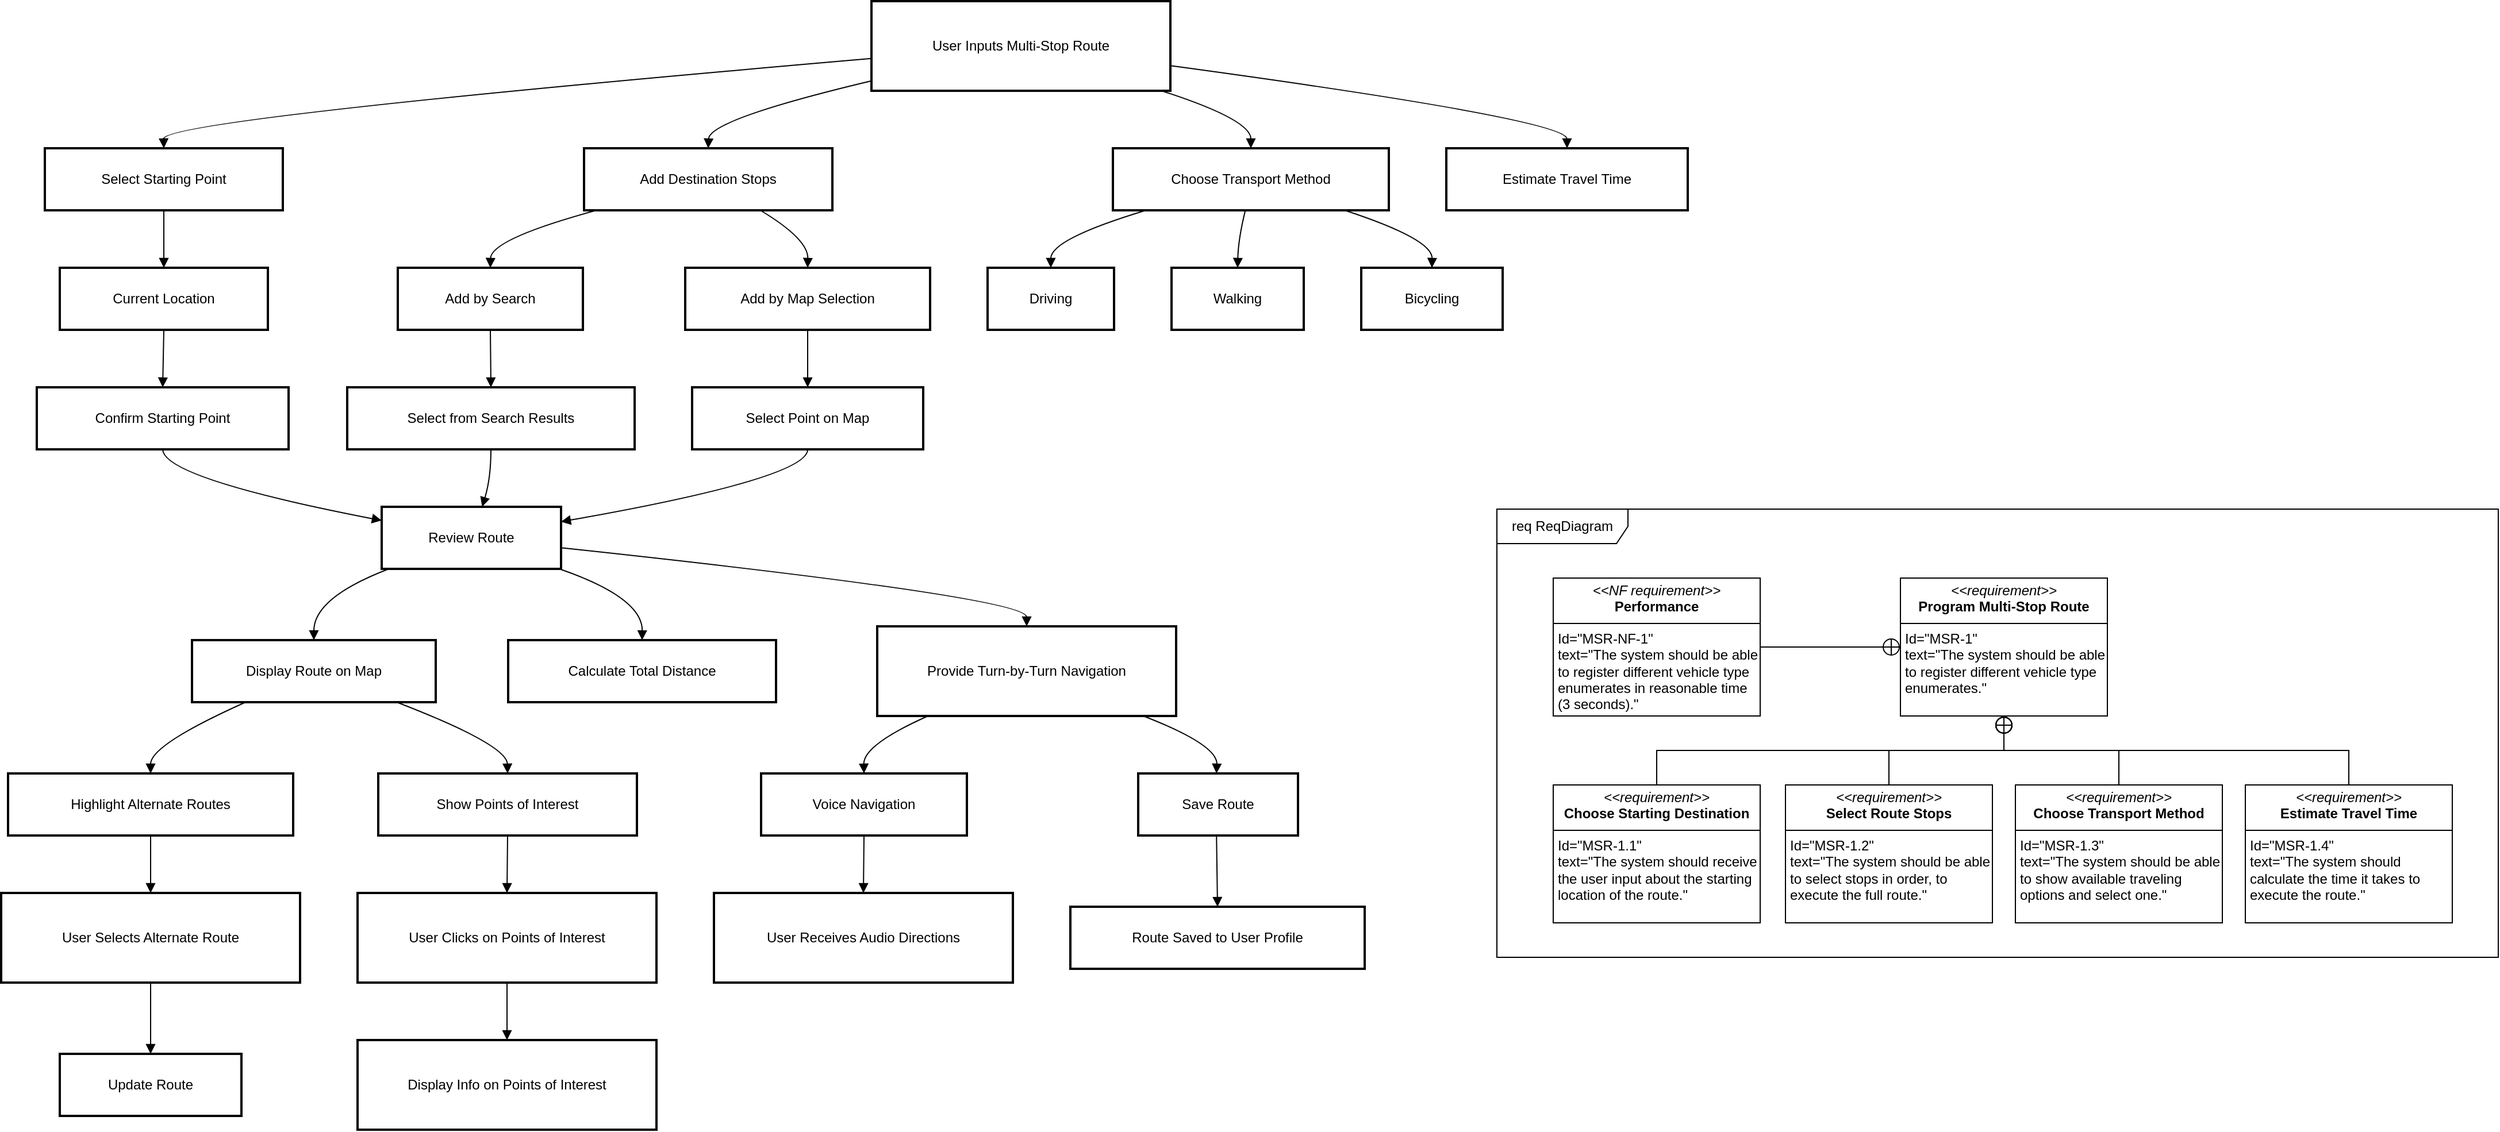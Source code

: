 <mxfile version="26.2.12">
  <diagram name="Página-1" id="xsrb5iJu20GzeG8j-Rk5">
    <mxGraphModel dx="1491" dy="764" grid="1" gridSize="10" guides="1" tooltips="1" connect="1" arrows="1" fold="1" page="1" pageScale="1" pageWidth="827" pageHeight="1169" math="0" shadow="0">
      <root>
        <mxCell id="0" />
        <mxCell id="1" parent="0" />
        <mxCell id="2" value="User Inputs Multi-Stop Route" style="whiteSpace=wrap;strokeWidth=2;" parent="1" vertex="1">
          <mxGeometry x="765" y="8" width="260" height="78" as="geometry" />
        </mxCell>
        <mxCell id="3" value="Select Starting Point" style="whiteSpace=wrap;strokeWidth=2;" parent="1" vertex="1">
          <mxGeometry x="46" y="136" width="207" height="54" as="geometry" />
        </mxCell>
        <mxCell id="4" value="Add Destination Stops" style="whiteSpace=wrap;strokeWidth=2;" parent="1" vertex="1">
          <mxGeometry x="515" y="136" width="216" height="54" as="geometry" />
        </mxCell>
        <mxCell id="5" value="Choose Transport Method" style="whiteSpace=wrap;strokeWidth=2;" parent="1" vertex="1">
          <mxGeometry x="975" y="136" width="240" height="54" as="geometry" />
        </mxCell>
        <mxCell id="6" value="Estimate Travel Time" style="whiteSpace=wrap;strokeWidth=2;" parent="1" vertex="1">
          <mxGeometry x="1265" y="136" width="210" height="54" as="geometry" />
        </mxCell>
        <mxCell id="7" value="Current Location" style="whiteSpace=wrap;strokeWidth=2;" parent="1" vertex="1">
          <mxGeometry x="59" y="240" width="181" height="54" as="geometry" />
        </mxCell>
        <mxCell id="8" value="Add by Search" style="whiteSpace=wrap;strokeWidth=2;" parent="1" vertex="1">
          <mxGeometry x="353" y="240" width="161" height="54" as="geometry" />
        </mxCell>
        <mxCell id="9" value="Add by Map Selection" style="whiteSpace=wrap;strokeWidth=2;" parent="1" vertex="1">
          <mxGeometry x="603" y="240" width="213" height="54" as="geometry" />
        </mxCell>
        <mxCell id="10" value="Driving" style="whiteSpace=wrap;strokeWidth=2;" parent="1" vertex="1">
          <mxGeometry x="866" y="240" width="110" height="54" as="geometry" />
        </mxCell>
        <mxCell id="11" value="Walking" style="whiteSpace=wrap;strokeWidth=2;" parent="1" vertex="1">
          <mxGeometry x="1026" y="240" width="115" height="54" as="geometry" />
        </mxCell>
        <mxCell id="12" value="Bicycling" style="whiteSpace=wrap;strokeWidth=2;" parent="1" vertex="1">
          <mxGeometry x="1191" y="240" width="123" height="54" as="geometry" />
        </mxCell>
        <mxCell id="13" value="Confirm Starting Point" style="whiteSpace=wrap;strokeWidth=2;" parent="1" vertex="1">
          <mxGeometry x="39" y="344" width="219" height="54" as="geometry" />
        </mxCell>
        <mxCell id="14" value="Select from Search Results" style="whiteSpace=wrap;strokeWidth=2;" parent="1" vertex="1">
          <mxGeometry x="309" y="344" width="250" height="54" as="geometry" />
        </mxCell>
        <mxCell id="15" value="Select Point on Map" style="whiteSpace=wrap;strokeWidth=2;" parent="1" vertex="1">
          <mxGeometry x="609" y="344" width="201" height="54" as="geometry" />
        </mxCell>
        <mxCell id="16" value="Review Route" style="whiteSpace=wrap;strokeWidth=2;" parent="1" vertex="1">
          <mxGeometry x="339" y="448" width="156" height="54" as="geometry" />
        </mxCell>
        <mxCell id="17" value="Display Route on Map" style="whiteSpace=wrap;strokeWidth=2;" parent="1" vertex="1">
          <mxGeometry x="174" y="564" width="212" height="54" as="geometry" />
        </mxCell>
        <mxCell id="18" value="Calculate Total Distance" style="whiteSpace=wrap;strokeWidth=2;" parent="1" vertex="1">
          <mxGeometry x="449" y="564" width="233" height="54" as="geometry" />
        </mxCell>
        <mxCell id="19" value="Provide Turn-by-Turn Navigation" style="whiteSpace=wrap;strokeWidth=2;" parent="1" vertex="1">
          <mxGeometry x="770" y="552" width="260" height="78" as="geometry" />
        </mxCell>
        <mxCell id="20" value="Highlight Alternate Routes" style="whiteSpace=wrap;strokeWidth=2;" parent="1" vertex="1">
          <mxGeometry x="14" y="680" width="248" height="54" as="geometry" />
        </mxCell>
        <mxCell id="21" value="Show Points of Interest" style="whiteSpace=wrap;strokeWidth=2;" parent="1" vertex="1">
          <mxGeometry x="336" y="680" width="225" height="54" as="geometry" />
        </mxCell>
        <mxCell id="22" value="User Selects Alternate Route" style="whiteSpace=wrap;strokeWidth=2;" parent="1" vertex="1">
          <mxGeometry x="8" y="784" width="260" height="78" as="geometry" />
        </mxCell>
        <mxCell id="23" value="User Clicks on Points of Interest" style="whiteSpace=wrap;strokeWidth=2;" parent="1" vertex="1">
          <mxGeometry x="318" y="784" width="260" height="78" as="geometry" />
        </mxCell>
        <mxCell id="24" value="Update Route" style="whiteSpace=wrap;strokeWidth=2;" parent="1" vertex="1">
          <mxGeometry x="59" y="924" width="158" height="54" as="geometry" />
        </mxCell>
        <mxCell id="25" value="Display Info on Points of Interest" style="whiteSpace=wrap;strokeWidth=2;" parent="1" vertex="1">
          <mxGeometry x="318" y="912" width="260" height="78" as="geometry" />
        </mxCell>
        <mxCell id="26" value="Voice Navigation" style="whiteSpace=wrap;strokeWidth=2;" parent="1" vertex="1">
          <mxGeometry x="669" y="680" width="179" height="54" as="geometry" />
        </mxCell>
        <mxCell id="27" value="Save Route" style="whiteSpace=wrap;strokeWidth=2;" parent="1" vertex="1">
          <mxGeometry x="997" y="680" width="139" height="54" as="geometry" />
        </mxCell>
        <mxCell id="28" value="User Receives Audio Directions" style="whiteSpace=wrap;strokeWidth=2;" parent="1" vertex="1">
          <mxGeometry x="628" y="784" width="260" height="78" as="geometry" />
        </mxCell>
        <mxCell id="29" value="Route Saved to User Profile" style="whiteSpace=wrap;strokeWidth=2;" parent="1" vertex="1">
          <mxGeometry x="938" y="796" width="256" height="54" as="geometry" />
        </mxCell>
        <mxCell id="30" value="" style="curved=1;startArrow=none;endArrow=block;exitX=0;exitY=0.64;entryX=0.5;entryY=0;" parent="1" source="2" target="3" edge="1">
          <mxGeometry relative="1" as="geometry">
            <Array as="points">
              <mxPoint x="149" y="111" />
            </Array>
          </mxGeometry>
        </mxCell>
        <mxCell id="31" value="" style="curved=1;startArrow=none;endArrow=block;exitX=0;exitY=0.89;entryX=0.5;entryY=0;" parent="1" source="2" target="4" edge="1">
          <mxGeometry relative="1" as="geometry">
            <Array as="points">
              <mxPoint x="624" y="111" />
            </Array>
          </mxGeometry>
        </mxCell>
        <mxCell id="32" value="" style="curved=1;startArrow=none;endArrow=block;exitX=0.97;exitY=1;entryX=0.5;entryY=0;" parent="1" source="2" target="5" edge="1">
          <mxGeometry relative="1" as="geometry">
            <Array as="points">
              <mxPoint x="1095" y="111" />
            </Array>
          </mxGeometry>
        </mxCell>
        <mxCell id="33" value="" style="curved=1;startArrow=none;endArrow=block;exitX=1;exitY=0.72;entryX=0.5;entryY=0;" parent="1" source="2" target="6" edge="1">
          <mxGeometry relative="1" as="geometry">
            <Array as="points">
              <mxPoint x="1370" y="111" />
            </Array>
          </mxGeometry>
        </mxCell>
        <mxCell id="34" value="" style="curved=1;startArrow=none;endArrow=block;exitX=0.5;exitY=1;entryX=0.5;entryY=0;" parent="1" source="3" target="7" edge="1">
          <mxGeometry relative="1" as="geometry">
            <Array as="points" />
          </mxGeometry>
        </mxCell>
        <mxCell id="35" value="" style="curved=1;startArrow=none;endArrow=block;exitX=0.05;exitY=1;entryX=0.5;entryY=0;" parent="1" source="4" target="8" edge="1">
          <mxGeometry relative="1" as="geometry">
            <Array as="points">
              <mxPoint x="434" y="215" />
            </Array>
          </mxGeometry>
        </mxCell>
        <mxCell id="36" value="" style="curved=1;startArrow=none;endArrow=block;exitX=0.71;exitY=1;entryX=0.5;entryY=0;" parent="1" source="4" target="9" edge="1">
          <mxGeometry relative="1" as="geometry">
            <Array as="points">
              <mxPoint x="710" y="215" />
            </Array>
          </mxGeometry>
        </mxCell>
        <mxCell id="37" value="" style="curved=1;startArrow=none;endArrow=block;exitX=0.12;exitY=1;entryX=0.5;entryY=0;" parent="1" source="5" target="10" edge="1">
          <mxGeometry relative="1" as="geometry">
            <Array as="points">
              <mxPoint x="921" y="215" />
            </Array>
          </mxGeometry>
        </mxCell>
        <mxCell id="38" value="" style="curved=1;startArrow=none;endArrow=block;exitX=0.48;exitY=1;entryX=0.5;entryY=0;" parent="1" source="5" target="11" edge="1">
          <mxGeometry relative="1" as="geometry">
            <Array as="points">
              <mxPoint x="1084" y="215" />
            </Array>
          </mxGeometry>
        </mxCell>
        <mxCell id="39" value="" style="curved=1;startArrow=none;endArrow=block;exitX=0.84;exitY=1;entryX=0.5;entryY=0;" parent="1" source="5" target="12" edge="1">
          <mxGeometry relative="1" as="geometry">
            <Array as="points">
              <mxPoint x="1253" y="215" />
            </Array>
          </mxGeometry>
        </mxCell>
        <mxCell id="40" value="" style="curved=1;startArrow=none;endArrow=block;exitX=0.5;exitY=1;entryX=0.5;entryY=0;" parent="1" source="7" target="13" edge="1">
          <mxGeometry relative="1" as="geometry">
            <Array as="points" />
          </mxGeometry>
        </mxCell>
        <mxCell id="41" value="" style="curved=1;startArrow=none;endArrow=block;exitX=0.5;exitY=1;entryX=0.5;entryY=0;" parent="1" source="8" target="14" edge="1">
          <mxGeometry relative="1" as="geometry">
            <Array as="points" />
          </mxGeometry>
        </mxCell>
        <mxCell id="42" value="" style="curved=1;startArrow=none;endArrow=block;exitX=0.5;exitY=1;entryX=0.5;entryY=0;" parent="1" source="9" target="15" edge="1">
          <mxGeometry relative="1" as="geometry">
            <Array as="points" />
          </mxGeometry>
        </mxCell>
        <mxCell id="43" value="" style="curved=1;startArrow=none;endArrow=block;exitX=0.5;exitY=1;entryX=0;entryY=0.22;" parent="1" source="13" target="16" edge="1">
          <mxGeometry relative="1" as="geometry">
            <Array as="points">
              <mxPoint x="149" y="423" />
            </Array>
          </mxGeometry>
        </mxCell>
        <mxCell id="44" value="" style="curved=1;startArrow=none;endArrow=block;exitX=0.5;exitY=1;entryX=0.56;entryY=0;" parent="1" source="14" target="16" edge="1">
          <mxGeometry relative="1" as="geometry">
            <Array as="points">
              <mxPoint x="434" y="423" />
            </Array>
          </mxGeometry>
        </mxCell>
        <mxCell id="45" value="" style="curved=1;startArrow=none;endArrow=block;exitX=0.5;exitY=1;entryX=1;entryY=0.24;" parent="1" source="15" target="16" edge="1">
          <mxGeometry relative="1" as="geometry">
            <Array as="points">
              <mxPoint x="710" y="423" />
            </Array>
          </mxGeometry>
        </mxCell>
        <mxCell id="46" value="" style="curved=1;startArrow=none;endArrow=block;exitX=0.04;exitY=1;entryX=0.5;entryY=0;" parent="1" source="16" target="17" edge="1">
          <mxGeometry relative="1" as="geometry">
            <Array as="points">
              <mxPoint x="280" y="527" />
            </Array>
          </mxGeometry>
        </mxCell>
        <mxCell id="47" value="" style="curved=1;startArrow=none;endArrow=block;exitX=0.99;exitY=1;entryX=0.5;entryY=0;" parent="1" source="16" target="18" edge="1">
          <mxGeometry relative="1" as="geometry">
            <Array as="points">
              <mxPoint x="566" y="527" />
            </Array>
          </mxGeometry>
        </mxCell>
        <mxCell id="48" value="" style="curved=1;startArrow=none;endArrow=block;exitX=1;exitY=0.66;entryX=0.5;entryY=0;" parent="1" source="16" target="19" edge="1">
          <mxGeometry relative="1" as="geometry">
            <Array as="points">
              <mxPoint x="900" y="527" />
            </Array>
          </mxGeometry>
        </mxCell>
        <mxCell id="49" value="" style="curved=1;startArrow=none;endArrow=block;exitX=0.22;exitY=1;entryX=0.5;entryY=0;" parent="1" source="17" target="20" edge="1">
          <mxGeometry relative="1" as="geometry">
            <Array as="points">
              <mxPoint x="138" y="655" />
            </Array>
          </mxGeometry>
        </mxCell>
        <mxCell id="50" value="" style="curved=1;startArrow=none;endArrow=block;exitX=0.84;exitY=1;entryX=0.5;entryY=0;" parent="1" source="17" target="21" edge="1">
          <mxGeometry relative="1" as="geometry">
            <Array as="points">
              <mxPoint x="448" y="655" />
            </Array>
          </mxGeometry>
        </mxCell>
        <mxCell id="51" value="" style="curved=1;startArrow=none;endArrow=block;exitX=0.5;exitY=1;entryX=0.5;entryY=0;" parent="1" source="20" target="22" edge="1">
          <mxGeometry relative="1" as="geometry">
            <Array as="points" />
          </mxGeometry>
        </mxCell>
        <mxCell id="52" value="" style="curved=1;startArrow=none;endArrow=block;exitX=0.5;exitY=1;entryX=0.5;entryY=0;" parent="1" source="21" target="23" edge="1">
          <mxGeometry relative="1" as="geometry">
            <Array as="points" />
          </mxGeometry>
        </mxCell>
        <mxCell id="53" value="" style="curved=1;startArrow=none;endArrow=block;exitX=0.5;exitY=1;entryX=0.5;entryY=0;" parent="1" source="22" target="24" edge="1">
          <mxGeometry relative="1" as="geometry">
            <Array as="points" />
          </mxGeometry>
        </mxCell>
        <mxCell id="54" value="" style="curved=1;startArrow=none;endArrow=block;exitX=0.5;exitY=1;entryX=0.5;entryY=0;" parent="1" source="23" target="25" edge="1">
          <mxGeometry relative="1" as="geometry">
            <Array as="points" />
          </mxGeometry>
        </mxCell>
        <mxCell id="55" value="" style="curved=1;startArrow=none;endArrow=block;exitX=0.17;exitY=1;entryX=0.5;entryY=0;" parent="1" source="19" target="26" edge="1">
          <mxGeometry relative="1" as="geometry">
            <Array as="points">
              <mxPoint x="758" y="655" />
            </Array>
          </mxGeometry>
        </mxCell>
        <mxCell id="56" value="" style="curved=1;startArrow=none;endArrow=block;exitX=0.89;exitY=1;entryX=0.49;entryY=0;" parent="1" source="19" target="27" edge="1">
          <mxGeometry relative="1" as="geometry">
            <Array as="points">
              <mxPoint x="1066" y="655" />
            </Array>
          </mxGeometry>
        </mxCell>
        <mxCell id="57" value="" style="curved=1;startArrow=none;endArrow=block;exitX=0.5;exitY=1;entryX=0.5;entryY=0;" parent="1" source="26" target="28" edge="1">
          <mxGeometry relative="1" as="geometry">
            <Array as="points" />
          </mxGeometry>
        </mxCell>
        <mxCell id="58" value="" style="curved=1;startArrow=none;endArrow=block;exitX=0.49;exitY=1;entryX=0.5;entryY=0;" parent="1" source="27" target="29" edge="1">
          <mxGeometry relative="1" as="geometry">
            <Array as="points" />
          </mxGeometry>
        </mxCell>
        <mxCell id="oBTIg1yz_-bCMmTLJF2G-58" value="req ReqDiagram" style="shape=umlFrame;whiteSpace=wrap;html=1;pointerEvents=0;width=114;height=30;" parent="1" vertex="1">
          <mxGeometry x="1309" y="450" width="871" height="390" as="geometry" />
        </mxCell>
        <mxCell id="oBTIg1yz_-bCMmTLJF2G-59" value="&lt;p style=&quot;margin:0px;margin-top:4px;text-align:center;&quot;&gt;&lt;i&gt;&amp;lt;&amp;lt;requirement&amp;gt;&amp;gt;&lt;/i&gt;&lt;br&gt;&lt;b&gt;Program Multi-Stop Route&lt;/b&gt;&lt;/p&gt;&lt;hr size=&quot;1&quot; style=&quot;border-style:solid;&quot;&gt;&lt;p style=&quot;margin:0px;margin-left:4px;&quot;&gt;Id=&quot;MSR-1&quot;&lt;/p&gt;&lt;p style=&quot;margin:0px;margin-left:4px;&quot;&gt;text=&quot;The system should be able to register different vehicle type enumerates.&quot;&lt;/p&gt;" style="verticalAlign=top;align=left;overflow=fill;html=1;whiteSpace=wrap;" parent="1" vertex="1">
          <mxGeometry x="1660" y="510" width="180" height="120" as="geometry" />
        </mxCell>
        <mxCell id="oBTIg1yz_-bCMmTLJF2G-60" style="edgeStyle=orthogonalEdgeStyle;rounded=0;orthogonalLoop=1;jettySize=auto;html=1;exitX=1;exitY=0.5;exitDx=0;exitDy=0;entryX=0;entryY=0.5;entryDx=0;entryDy=0;endArrow=circlePlus;endFill=0;" parent="1" source="oBTIg1yz_-bCMmTLJF2G-61" target="oBTIg1yz_-bCMmTLJF2G-59" edge="1">
          <mxGeometry relative="1" as="geometry" />
        </mxCell>
        <mxCell id="oBTIg1yz_-bCMmTLJF2G-61" value="&lt;p style=&quot;margin:0px;margin-top:4px;text-align:center;&quot;&gt;&lt;i&gt;&amp;lt;&amp;lt;NF requirement&amp;gt;&amp;gt;&lt;/i&gt;&lt;br&gt;&lt;b&gt;Performance&lt;/b&gt;&lt;/p&gt;&lt;hr size=&quot;1&quot; style=&quot;border-style:solid;&quot;&gt;&lt;p style=&quot;margin:0px;margin-left:4px;&quot;&gt;Id=&quot;MSR-NF-1&quot;&lt;/p&gt;&lt;p style=&quot;margin:0px;margin-left:4px;&quot;&gt;text=&quot;The system should be able to register different vehicle type enumerates in reasonable time (3 seconds).&quot;&lt;/p&gt;" style="verticalAlign=top;align=left;overflow=fill;html=1;whiteSpace=wrap;" parent="1" vertex="1">
          <mxGeometry x="1358" y="510" width="180" height="120" as="geometry" />
        </mxCell>
        <mxCell id="oBTIg1yz_-bCMmTLJF2G-62" style="edgeStyle=orthogonalEdgeStyle;rounded=0;orthogonalLoop=1;jettySize=auto;html=1;exitX=0.5;exitY=0;exitDx=0;exitDy=0;entryX=0.5;entryY=1;entryDx=0;entryDy=0;endArrow=circlePlus;endFill=0;" parent="1" source="oBTIg1yz_-bCMmTLJF2G-63" target="oBTIg1yz_-bCMmTLJF2G-59" edge="1">
          <mxGeometry relative="1" as="geometry" />
        </mxCell>
        <mxCell id="oBTIg1yz_-bCMmTLJF2G-63" value="&lt;p style=&quot;margin:0px;margin-top:4px;text-align:center;&quot;&gt;&lt;i&gt;&amp;lt;&amp;lt;requirement&amp;gt;&amp;gt;&lt;/i&gt;&lt;br&gt;&lt;b&gt;Choose Starting Destination&lt;/b&gt;&lt;/p&gt;&lt;hr size=&quot;1&quot; style=&quot;border-style:solid;&quot;&gt;&lt;p style=&quot;margin:0px;margin-left:4px;&quot;&gt;Id=&quot;MSR-1.1&quot;&lt;/p&gt;&lt;p style=&quot;margin:0px;margin-left:4px;&quot;&gt;text=&quot;The system should receive the user input about the starting location of the route.&quot;&lt;/p&gt;" style="verticalAlign=top;align=left;overflow=fill;html=1;whiteSpace=wrap;" parent="1" vertex="1">
          <mxGeometry x="1358" y="690" width="180" height="120" as="geometry" />
        </mxCell>
        <mxCell id="oBTIg1yz_-bCMmTLJF2G-64" style="edgeStyle=orthogonalEdgeStyle;rounded=0;orthogonalLoop=1;jettySize=auto;html=1;exitX=0.5;exitY=0;exitDx=0;exitDy=0;endArrow=circlePlus;endFill=0;entryX=0.5;entryY=1;entryDx=0;entryDy=0;" parent="1" source="oBTIg1yz_-bCMmTLJF2G-65" edge="1" target="oBTIg1yz_-bCMmTLJF2G-59">
          <mxGeometry relative="1" as="geometry">
            <mxPoint x="1703.737" y="630" as="targetPoint" />
          </mxGeometry>
        </mxCell>
        <mxCell id="oBTIg1yz_-bCMmTLJF2G-65" value="&lt;p style=&quot;margin:0px;margin-top:4px;text-align:center;&quot;&gt;&lt;i&gt;&amp;lt;&amp;lt;requirement&amp;gt;&amp;gt;&lt;/i&gt;&lt;br&gt;&lt;b&gt;Select Route Stops&lt;/b&gt;&lt;/p&gt;&lt;hr size=&quot;1&quot; style=&quot;border-style:solid;&quot;&gt;&lt;p style=&quot;margin:0px;margin-left:4px;&quot;&gt;Id=&quot;MSR-1.2&quot;&lt;/p&gt;&lt;p style=&quot;margin:0px;margin-left:4px;&quot;&gt;text=&quot;The system should be able to select stops in order, to execute the full route.&quot;&lt;/p&gt;" style="verticalAlign=top;align=left;overflow=fill;html=1;whiteSpace=wrap;" parent="1" vertex="1">
          <mxGeometry x="1560" y="690" width="180" height="120" as="geometry" />
        </mxCell>
        <mxCell id="oBTIg1yz_-bCMmTLJF2G-66" style="edgeStyle=orthogonalEdgeStyle;rounded=0;orthogonalLoop=1;jettySize=auto;html=1;exitX=0.5;exitY=0;exitDx=0;exitDy=0;endArrow=circlePlus;endFill=0;" parent="1" source="oBTIg1yz_-bCMmTLJF2G-67" target="oBTIg1yz_-bCMmTLJF2G-59" edge="1">
          <mxGeometry relative="1" as="geometry" />
        </mxCell>
        <mxCell id="oBTIg1yz_-bCMmTLJF2G-67" value="&lt;p style=&quot;margin:0px;margin-top:4px;text-align:center;&quot;&gt;&lt;i&gt;&amp;lt;&amp;lt;requirement&amp;gt;&amp;gt;&lt;/i&gt;&lt;br&gt;&lt;b&gt;Choose Transport Method&lt;/b&gt;&lt;/p&gt;&lt;hr size=&quot;1&quot; style=&quot;border-style:solid;&quot;&gt;&lt;p style=&quot;margin:0px;margin-left:4px;&quot;&gt;Id=&quot;MSR-1.3&quot;&lt;/p&gt;&lt;p style=&quot;margin:0px;margin-left:4px;&quot;&gt;text=&quot;The system should be able to show available traveling options and select one.&quot;&lt;/p&gt;" style="verticalAlign=top;align=left;overflow=fill;html=1;whiteSpace=wrap;" parent="1" vertex="1">
          <mxGeometry x="1760" y="690" width="180" height="120" as="geometry" />
        </mxCell>
        <mxCell id="GaqSNqj7muHd74XYTbJo-59" style="edgeStyle=orthogonalEdgeStyle;rounded=0;orthogonalLoop=1;jettySize=auto;html=1;exitX=0.5;exitY=0;exitDx=0;exitDy=0;entryX=0.5;entryY=1;entryDx=0;entryDy=0;endArrow=circlePlus;endFill=0;" edge="1" parent="1" source="GaqSNqj7muHd74XYTbJo-58" target="oBTIg1yz_-bCMmTLJF2G-59">
          <mxGeometry relative="1" as="geometry" />
        </mxCell>
        <mxCell id="GaqSNqj7muHd74XYTbJo-58" value="&lt;p style=&quot;margin:0px;margin-top:4px;text-align:center;&quot;&gt;&lt;i&gt;&amp;lt;&amp;lt;requirement&amp;gt;&amp;gt;&lt;/i&gt;&lt;br&gt;&lt;b&gt;Estimate Travel Time&lt;/b&gt;&lt;/p&gt;&lt;hr size=&quot;1&quot; style=&quot;border-style:solid;&quot;&gt;&lt;p style=&quot;margin:0px;margin-left:4px;&quot;&gt;Id=&quot;MSR-1.4&quot;&lt;/p&gt;&lt;p style=&quot;margin:0px;margin-left:4px;&quot;&gt;text=&quot;The system should calculate the time it takes to execute the route.&quot;&lt;/p&gt;" style="verticalAlign=top;align=left;overflow=fill;html=1;whiteSpace=wrap;" vertex="1" parent="1">
          <mxGeometry x="1960" y="690" width="180" height="120" as="geometry" />
        </mxCell>
      </root>
    </mxGraphModel>
  </diagram>
</mxfile>
